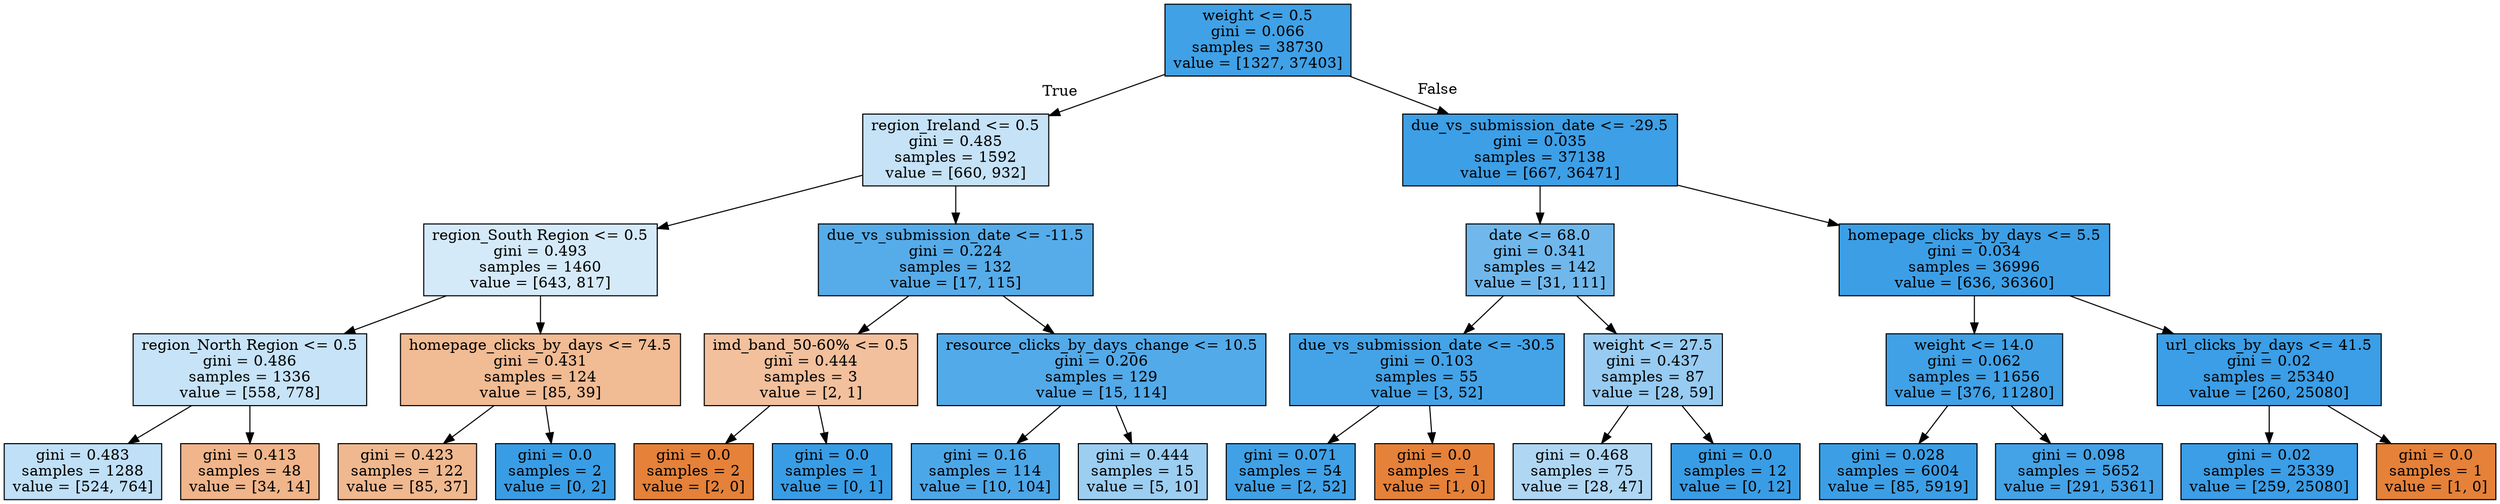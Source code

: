 digraph Tree {
node [shape=box, style="filled", color="black"] ;
0 [label="weight <= 0.5\ngini = 0.066\nsamples = 38730\nvalue = [1327, 37403]", fillcolor="#399de5f6"] ;
1 [label="region_Ireland <= 0.5\ngini = 0.485\nsamples = 1592\nvalue = [660, 932]", fillcolor="#399de54a"] ;
0 -> 1 [labeldistance=2.5, labelangle=45, headlabel="True"] ;
2 [label="region_South Region <= 0.5\ngini = 0.493\nsamples = 1460\nvalue = [643, 817]", fillcolor="#399de536"] ;
1 -> 2 ;
3 [label="region_North Region <= 0.5\ngini = 0.486\nsamples = 1336\nvalue = [558, 778]", fillcolor="#399de548"] ;
2 -> 3 ;
4 [label="gini = 0.483\nsamples = 1288\nvalue = [524, 764]", fillcolor="#399de550"] ;
3 -> 4 ;
5 [label="gini = 0.413\nsamples = 48\nvalue = [34, 14]", fillcolor="#e5813996"] ;
3 -> 5 ;
6 [label="homepage_clicks_by_days <= 74.5\ngini = 0.431\nsamples = 124\nvalue = [85, 39]", fillcolor="#e581398a"] ;
2 -> 6 ;
7 [label="gini = 0.423\nsamples = 122\nvalue = [85, 37]", fillcolor="#e5813990"] ;
6 -> 7 ;
8 [label="gini = 0.0\nsamples = 2\nvalue = [0, 2]", fillcolor="#399de5ff"] ;
6 -> 8 ;
9 [label="due_vs_submission_date <= -11.5\ngini = 0.224\nsamples = 132\nvalue = [17, 115]", fillcolor="#399de5d9"] ;
1 -> 9 ;
10 [label="imd_band_50-60% <= 0.5\ngini = 0.444\nsamples = 3\nvalue = [2, 1]", fillcolor="#e581397f"] ;
9 -> 10 ;
11 [label="gini = 0.0\nsamples = 2\nvalue = [2, 0]", fillcolor="#e58139ff"] ;
10 -> 11 ;
12 [label="gini = 0.0\nsamples = 1\nvalue = [0, 1]", fillcolor="#399de5ff"] ;
10 -> 12 ;
13 [label="resource_clicks_by_days_change <= 10.5\ngini = 0.206\nsamples = 129\nvalue = [15, 114]", fillcolor="#399de5dd"] ;
9 -> 13 ;
14 [label="gini = 0.16\nsamples = 114\nvalue = [10, 104]", fillcolor="#399de5e6"] ;
13 -> 14 ;
15 [label="gini = 0.444\nsamples = 15\nvalue = [5, 10]", fillcolor="#399de57f"] ;
13 -> 15 ;
16 [label="due_vs_submission_date <= -29.5\ngini = 0.035\nsamples = 37138\nvalue = [667, 36471]", fillcolor="#399de5fa"] ;
0 -> 16 [labeldistance=2.5, labelangle=-45, headlabel="False"] ;
17 [label="date <= 68.0\ngini = 0.341\nsamples = 142\nvalue = [31, 111]", fillcolor="#399de5b8"] ;
16 -> 17 ;
18 [label="due_vs_submission_date <= -30.5\ngini = 0.103\nsamples = 55\nvalue = [3, 52]", fillcolor="#399de5f0"] ;
17 -> 18 ;
19 [label="gini = 0.071\nsamples = 54\nvalue = [2, 52]", fillcolor="#399de5f5"] ;
18 -> 19 ;
20 [label="gini = 0.0\nsamples = 1\nvalue = [1, 0]", fillcolor="#e58139ff"] ;
18 -> 20 ;
21 [label="weight <= 27.5\ngini = 0.437\nsamples = 87\nvalue = [28, 59]", fillcolor="#399de586"] ;
17 -> 21 ;
22 [label="gini = 0.468\nsamples = 75\nvalue = [28, 47]", fillcolor="#399de567"] ;
21 -> 22 ;
23 [label="gini = 0.0\nsamples = 12\nvalue = [0, 12]", fillcolor="#399de5ff"] ;
21 -> 23 ;
24 [label="homepage_clicks_by_days <= 5.5\ngini = 0.034\nsamples = 36996\nvalue = [636, 36360]", fillcolor="#399de5fb"] ;
16 -> 24 ;
25 [label="weight <= 14.0\ngini = 0.062\nsamples = 11656\nvalue = [376, 11280]", fillcolor="#399de5f6"] ;
24 -> 25 ;
26 [label="gini = 0.028\nsamples = 6004\nvalue = [85, 5919]", fillcolor="#399de5fb"] ;
25 -> 26 ;
27 [label="gini = 0.098\nsamples = 5652\nvalue = [291, 5361]", fillcolor="#399de5f1"] ;
25 -> 27 ;
28 [label="url_clicks_by_days <= 41.5\ngini = 0.02\nsamples = 25340\nvalue = [260, 25080]", fillcolor="#399de5fc"] ;
24 -> 28 ;
29 [label="gini = 0.02\nsamples = 25339\nvalue = [259, 25080]", fillcolor="#399de5fc"] ;
28 -> 29 ;
30 [label="gini = 0.0\nsamples = 1\nvalue = [1, 0]", fillcolor="#e58139ff"] ;
28 -> 30 ;
}